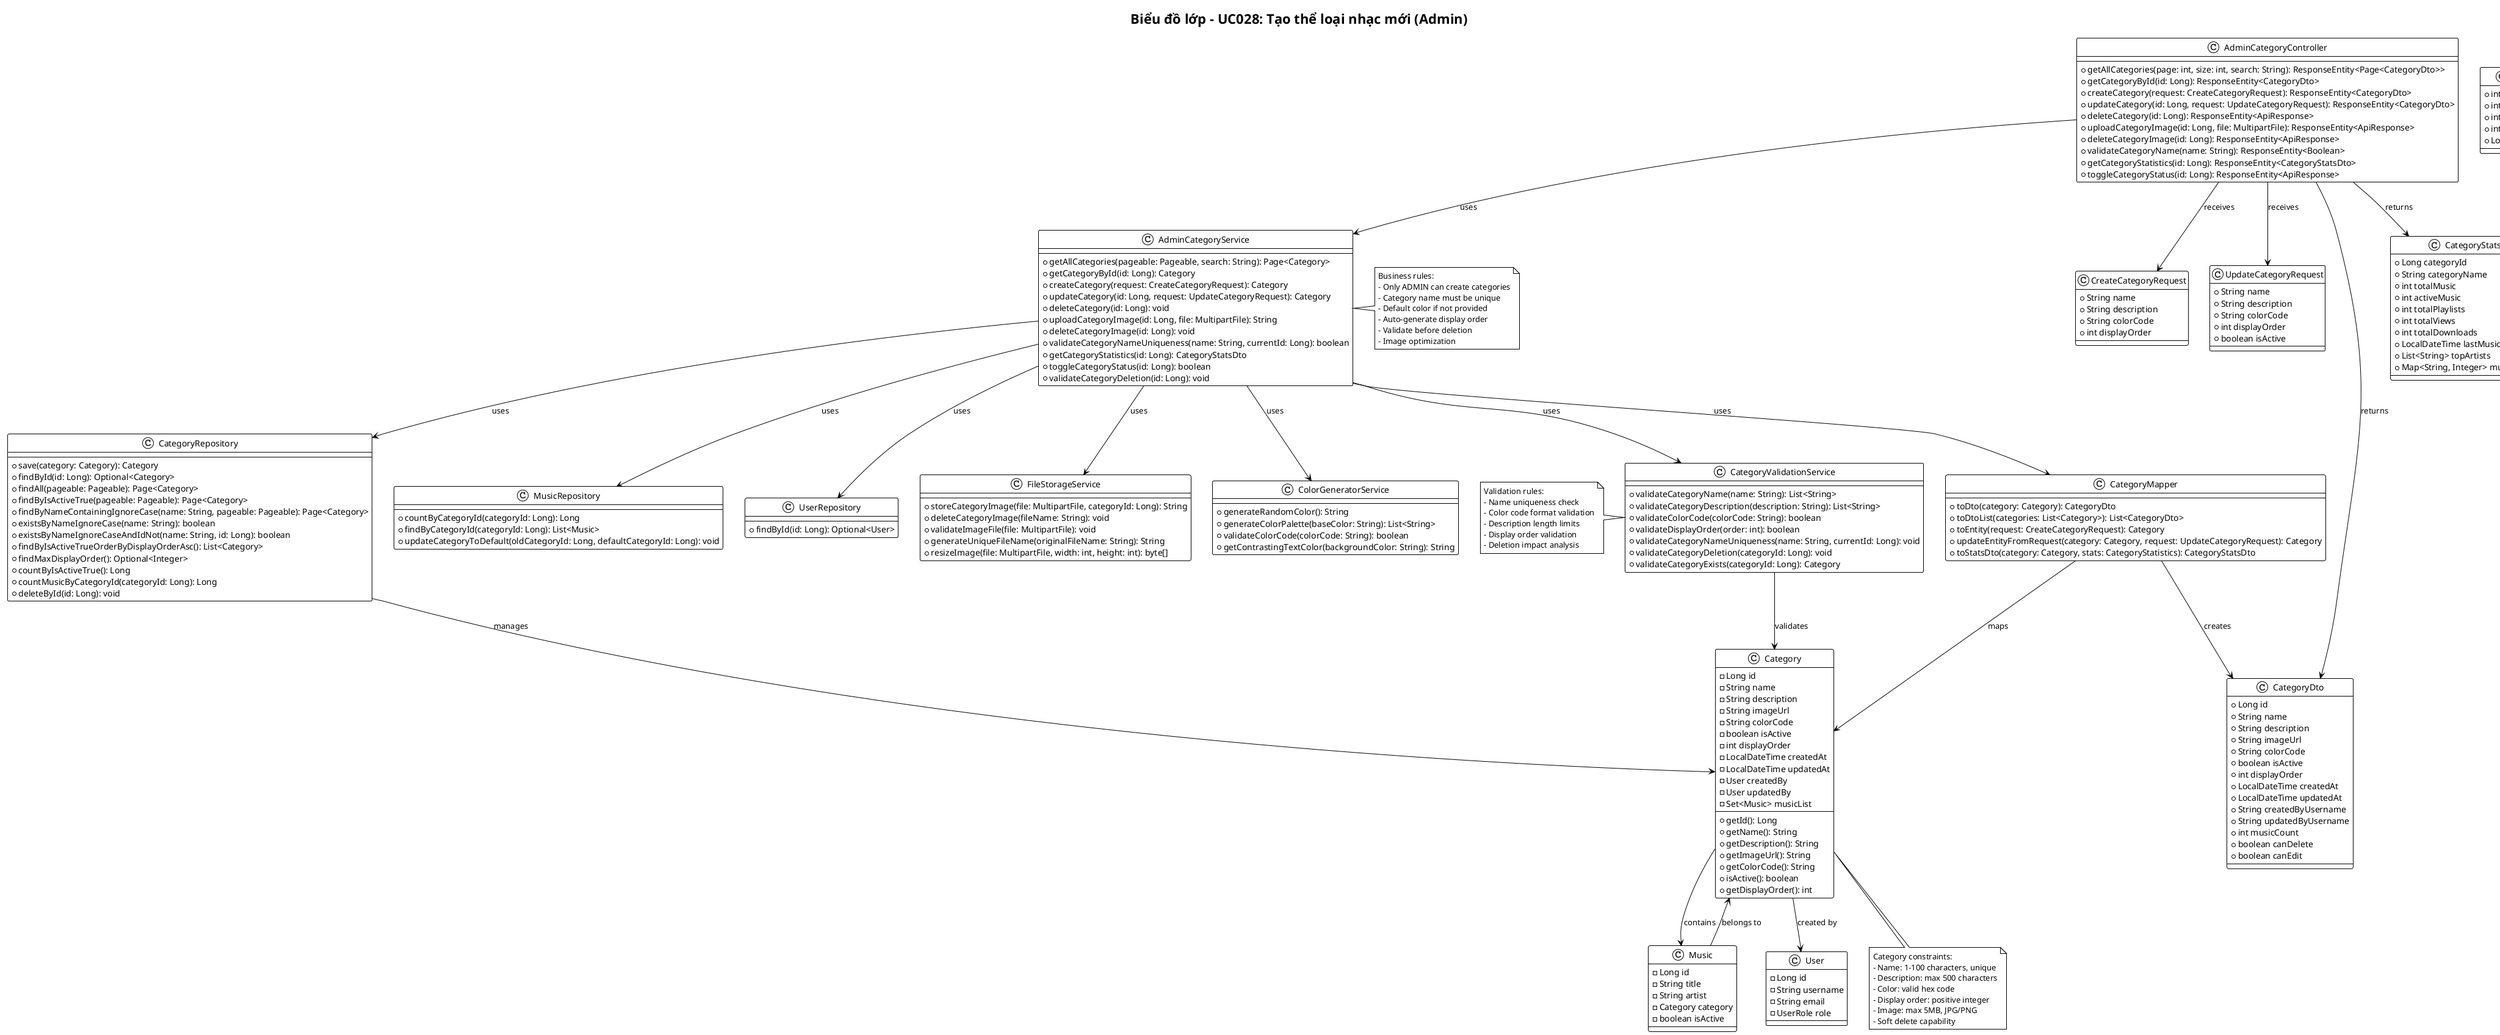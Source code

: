 @startuml UC028-Class-Diagram-Tao-The-Loai-Nhac
!theme plain

title Biểu đồ lớp - UC028: Tạo thể loại nhạc mới (Admin)

class AdminCategoryController {
    + getAllCategories(page: int, size: int, search: String): ResponseEntity<Page<CategoryDto>>
    + getCategoryById(id: Long): ResponseEntity<CategoryDto>
    + createCategory(request: CreateCategoryRequest): ResponseEntity<CategoryDto>
    + updateCategory(id: Long, request: UpdateCategoryRequest): ResponseEntity<CategoryDto>
    + deleteCategory(id: Long): ResponseEntity<ApiResponse>
    + uploadCategoryImage(id: Long, file: MultipartFile): ResponseEntity<ApiResponse>
    + deleteCategoryImage(id: Long): ResponseEntity<ApiResponse>
    + validateCategoryName(name: String): ResponseEntity<Boolean>
    + getCategoryStatistics(id: Long): ResponseEntity<CategoryStatsDto>
    + toggleCategoryStatus(id: Long): ResponseEntity<ApiResponse>
}

class AdminCategoryService {
    + getAllCategories(pageable: Pageable, search: String): Page<Category>
    + getCategoryById(id: Long): Category
    + createCategory(request: CreateCategoryRequest): Category
    + updateCategory(id: Long, request: UpdateCategoryRequest): Category
    + deleteCategory(id: Long): void
    + uploadCategoryImage(id: Long, file: MultipartFile): String
    + deleteCategoryImage(id: Long): void
    + validateCategoryNameUniqueness(name: String, currentId: Long): boolean
    + getCategoryStatistics(id: Long): CategoryStatsDto
    + toggleCategoryStatus(id: Long): boolean
    + validateCategoryDeletion(id: Long): void
}

class Category {
    - Long id
    - String name
    - String description
    - String imageUrl
    - String colorCode
    - boolean isActive
    - int displayOrder
    - LocalDateTime createdAt
    - LocalDateTime updatedAt
    - User createdBy
    - User updatedBy
    - Set<Music> musicList
    + getId(): Long
    + getName(): String
    + getDescription(): String
    + getImageUrl(): String
    + getColorCode(): String
    + isActive(): boolean
    + getDisplayOrder(): int
}

class CategoryRepository {
    + save(category: Category): Category
    + findById(id: Long): Optional<Category>
    + findAll(pageable: Pageable): Page<Category>
    + findByIsActiveTrue(pageable: Pageable): Page<Category>
    + findByNameContainingIgnoreCase(name: String, pageable: Pageable): Page<Category>
    + existsByNameIgnoreCase(name: String): boolean
    + existsByNameIgnoreCaseAndIdNot(name: String, id: Long): boolean
    + findByIsActiveTrueOrderByDisplayOrderAsc(): List<Category>
    + findMaxDisplayOrder(): Optional<Integer>
    + countByIsActiveTrue(): Long
    + countMusicByCategoryId(categoryId: Long): Long
    + deleteById(id: Long): void
}

class MusicRepository {
    + countByCategoryId(categoryId: Long): Long
    + findByCategoryId(categoryId: Long): List<Music>
    + updateCategoryToDefault(oldCategoryId: Long, defaultCategoryId: Long): void
}

class UserRepository {
    + findById(id: Long): Optional<User>
}

class FileStorageService {
    + storeCategoryImage(file: MultipartFile, categoryId: Long): String
    + deleteCategoryImage(fileName: String): void
    + validateImageFile(file: MultipartFile): void
    + generateUniqueFileName(originalFileName: String): String
    + resizeImage(file: MultipartFile, width: int, height: int): byte[]
}

class ColorGeneratorService {
    + generateRandomColor(): String
    + generateColorPalette(baseColor: String): List<String>
    + validateColorCode(colorCode: String): boolean
    + getContrastingTextColor(backgroundColor: String): String
}

class CreateCategoryRequest {
    + String name
    + String description
    + String colorCode
    + int displayOrder
}

class UpdateCategoryRequest {
    + String name
    + String description
    + String colorCode
    + int displayOrder
    + boolean isActive
}

class CategoryDto {
    + Long id
    + String name
    + String description
    + String imageUrl
    + String colorCode
    + boolean isActive
    + int displayOrder
    + LocalDateTime createdAt
    + LocalDateTime updatedAt
    + String createdByUsername
    + String updatedByUsername
    + int musicCount
    + boolean canDelete
    + boolean canEdit
}

class CategoryStatsDto {
    + Long categoryId
    + String categoryName
    + int totalMusic
    + int activeMusic
    + int totalPlaylists
    + int totalViews
    + int totalDownloads
    + LocalDateTime lastMusicAdded
    + List<String> topArtists
    + Map<String, Integer> musicByMonth
}

class Music {
    - Long id
    - String title
    - String artist
    - Category category
    - boolean isActive
}

class User {
    - Long id
    - String username
    - String email
    - UserRole role
}

class CategoryMapper {
    + toDto(category: Category): CategoryDto
    + toDtoList(categories: List<Category>): List<CategoryDto>
    + toEntity(request: CreateCategoryRequest): Category
    + updateEntityFromRequest(category: Category, request: UpdateCategoryRequest): Category
    + toStatsDto(category: Category, stats: CategoryStatistics): CategoryStatsDto
}

class CategoryValidationService {
    + validateCategoryName(name: String): List<String>
    + validateCategoryDescription(description: String): List<String>
    + validateColorCode(colorCode: String): boolean
    + validateDisplayOrder(order: int): boolean
    + validateCategoryNameUniqueness(name: String, currentId: Long): void
    + validateCategoryDeletion(categoryId: Long): void
    + validateCategoryExists(categoryId: Long): Category
}

class CategoryStatistics {
    + int musicCount
    + int playlistCount
    + int viewCount
    + int downloadCount
    + LocalDateTime lastActivity
}

' Relationships
AdminCategoryController --> AdminCategoryService : uses
AdminCategoryController --> CreateCategoryRequest : receives
AdminCategoryController --> UpdateCategoryRequest : receives
AdminCategoryController --> CategoryDto : returns
AdminCategoryController --> CategoryStatsDto : returns

AdminCategoryService --> CategoryRepository : uses
AdminCategoryService --> MusicRepository : uses
AdminCategoryService --> UserRepository : uses
AdminCategoryService --> FileStorageService : uses
AdminCategoryService --> ColorGeneratorService : uses
AdminCategoryService --> CategoryMapper : uses
AdminCategoryService --> CategoryValidationService : uses

CategoryRepository --> Category : manages
Category --> Music : contains
Category --> User : created by
Music --> Category : belongs to

CategoryMapper --> Category : maps
CategoryMapper --> CategoryDto : creates
CategoryValidationService --> Category : validates

note right of AdminCategoryService
  Business rules:
  - Only ADMIN can create categories
  - Category name must be unique
  - Default color if not provided
  - Auto-generate display order
  - Validate before deletion
  - Image optimization
end note

note bottom of Category
  Category constraints:
  - Name: 1-100 characters, unique
  - Description: max 500 characters
  - Color: valid hex code
  - Display order: positive integer
  - Image: max 5MB, JPG/PNG
  - Soft delete capability
end note

note left of CategoryValidationService
  Validation rules:
  - Name uniqueness check
  - Color code format validation
  - Description length limits
  - Display order validation
  - Deletion impact analysis
end note

@enduml

